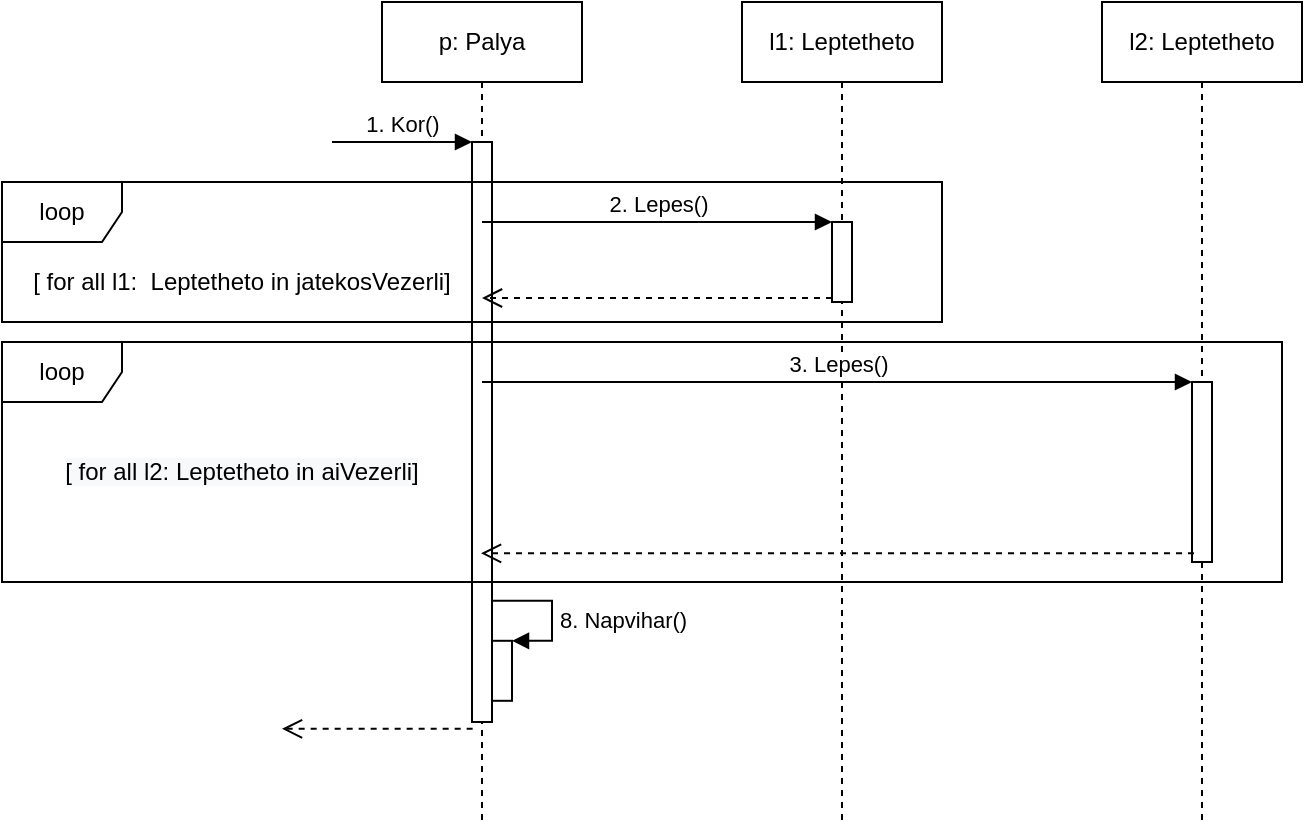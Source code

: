 <mxfile version="14.4.3" type="github">
  <diagram id="ig4ONSyhfNFMPqTWKNNK" name="Page-1">
    <mxGraphModel dx="2005" dy="439" grid="1" gridSize="10" guides="1" tooltips="1" connect="1" arrows="1" fold="1" page="1" pageScale="1" pageWidth="827" pageHeight="1169" math="0" shadow="0">
      <root>
        <mxCell id="0" />
        <mxCell id="1" parent="0" />
        <mxCell id="E092-3JNbuzqqDDcSKRp-1" value="p: Palya" style="shape=umlLifeline;perimeter=lifelinePerimeter;whiteSpace=wrap;html=1;container=1;collapsible=0;recursiveResize=0;outlineConnect=0;" parent="1" vertex="1">
          <mxGeometry x="90" y="110" width="100" height="410" as="geometry" />
        </mxCell>
        <mxCell id="E092-3JNbuzqqDDcSKRp-4" value="" style="html=1;points=[];perimeter=orthogonalPerimeter;" parent="E092-3JNbuzqqDDcSKRp-1" vertex="1">
          <mxGeometry x="45" y="70" width="10" height="290" as="geometry" />
        </mxCell>
        <mxCell id="E092-3JNbuzqqDDcSKRp-5" value="1. Kor()" style="html=1;verticalAlign=bottom;endArrow=block;entryX=0;entryY=0;" parent="E092-3JNbuzqqDDcSKRp-1" target="E092-3JNbuzqqDDcSKRp-4" edge="1">
          <mxGeometry relative="1" as="geometry">
            <mxPoint x="-25" y="70" as="sourcePoint" />
          </mxGeometry>
        </mxCell>
        <mxCell id="E092-3JNbuzqqDDcSKRp-6" value="" style="html=1;verticalAlign=bottom;endArrow=open;dashed=1;endSize=8;exitX=0.033;exitY=0.989;exitDx=0;exitDy=0;exitPerimeter=0;" parent="E092-3JNbuzqqDDcSKRp-1" edge="1">
          <mxGeometry x="-0.274" y="-94" relative="1" as="geometry">
            <mxPoint x="-50" y="363.4" as="targetPoint" />
            <mxPoint as="offset" />
            <mxPoint x="45.33" y="363.35" as="sourcePoint" />
          </mxGeometry>
        </mxCell>
        <mxCell id="E092-3JNbuzqqDDcSKRp-51" value="" style="html=1;points=[];perimeter=orthogonalPerimeter;" parent="E092-3JNbuzqqDDcSKRp-1" vertex="1">
          <mxGeometry x="55" y="319.4" width="10" height="30" as="geometry" />
        </mxCell>
        <mxCell id="E092-3JNbuzqqDDcSKRp-52" value="8. Napvihar()" style="edgeStyle=orthogonalEdgeStyle;html=1;align=left;spacingLeft=2;endArrow=block;rounded=0;entryX=1;entryY=0;" parent="E092-3JNbuzqqDDcSKRp-1" target="E092-3JNbuzqqDDcSKRp-51" edge="1">
          <mxGeometry x="0.143" relative="1" as="geometry">
            <mxPoint x="55" y="299.4" as="sourcePoint" />
            <Array as="points">
              <mxPoint x="85" y="299.4" />
              <mxPoint x="85" y="319.4" />
            </Array>
            <mxPoint as="offset" />
          </mxGeometry>
        </mxCell>
        <mxCell id="E092-3JNbuzqqDDcSKRp-2" value="l1: Leptetheto" style="shape=umlLifeline;perimeter=lifelinePerimeter;whiteSpace=wrap;html=1;container=1;collapsible=0;recursiveResize=0;outlineConnect=0;" parent="1" vertex="1">
          <mxGeometry x="270" y="110" width="100" height="410" as="geometry" />
        </mxCell>
        <mxCell id="E092-3JNbuzqqDDcSKRp-7" value="" style="html=1;points=[];perimeter=orthogonalPerimeter;" parent="E092-3JNbuzqqDDcSKRp-2" vertex="1">
          <mxGeometry x="45" y="110" width="10" height="40" as="geometry" />
        </mxCell>
        <mxCell id="E092-3JNbuzqqDDcSKRp-3" value="l2: Leptetheto" style="shape=umlLifeline;perimeter=lifelinePerimeter;whiteSpace=wrap;html=1;container=1;collapsible=0;recursiveResize=0;outlineConnect=0;" parent="1" vertex="1">
          <mxGeometry x="450" y="110" width="100" height="410" as="geometry" />
        </mxCell>
        <mxCell id="E092-3JNbuzqqDDcSKRp-16" value="" style="html=1;points=[];perimeter=orthogonalPerimeter;" parent="E092-3JNbuzqqDDcSKRp-3" vertex="1">
          <mxGeometry x="45" y="190" width="10" height="90" as="geometry" />
        </mxCell>
        <mxCell id="E092-3JNbuzqqDDcSKRp-8" value="2. Lepes()" style="html=1;verticalAlign=bottom;endArrow=block;entryX=0;entryY=0;" parent="1" source="E092-3JNbuzqqDDcSKRp-1" target="E092-3JNbuzqqDDcSKRp-7" edge="1">
          <mxGeometry relative="1" as="geometry">
            <mxPoint x="245" y="200" as="sourcePoint" />
          </mxGeometry>
        </mxCell>
        <mxCell id="E092-3JNbuzqqDDcSKRp-9" value="" style="html=1;verticalAlign=bottom;endArrow=open;dashed=1;endSize=8;exitX=0;exitY=0.95;" parent="1" source="E092-3JNbuzqqDDcSKRp-7" target="E092-3JNbuzqqDDcSKRp-1" edge="1">
          <mxGeometry x="-0.031" y="-6" relative="1" as="geometry">
            <mxPoint x="245" y="276" as="targetPoint" />
            <mxPoint as="offset" />
          </mxGeometry>
        </mxCell>
        <mxCell id="E092-3JNbuzqqDDcSKRp-17" value="3. Lepes()" style="html=1;verticalAlign=bottom;endArrow=block;entryX=0;entryY=0;" parent="1" source="E092-3JNbuzqqDDcSKRp-1" target="E092-3JNbuzqqDDcSKRp-16" edge="1">
          <mxGeometry relative="1" as="geometry">
            <mxPoint x="425" y="300" as="sourcePoint" />
          </mxGeometry>
        </mxCell>
        <mxCell id="E092-3JNbuzqqDDcSKRp-18" value="" style="html=1;verticalAlign=bottom;endArrow=open;dashed=1;endSize=8;exitX=0.1;exitY=0.989;exitDx=0;exitDy=0;exitPerimeter=0;" parent="1" edge="1">
          <mxGeometry relative="1" as="geometry">
            <mxPoint x="139.5" y="385.66" as="targetPoint" />
            <mxPoint x="496" y="385.66" as="sourcePoint" />
          </mxGeometry>
        </mxCell>
        <mxCell id="E092-3JNbuzqqDDcSKRp-33" value="loop" style="shape=umlFrame;whiteSpace=wrap;html=1;" parent="1" vertex="1">
          <mxGeometry x="-100" y="200" width="470" height="70" as="geometry" />
        </mxCell>
        <mxCell id="E092-3JNbuzqqDDcSKRp-34" value="[ for all l1:&amp;nbsp; Leptetheto in jatekosVezerli]" style="text;html=1;strokeColor=none;fillColor=none;align=center;verticalAlign=middle;whiteSpace=wrap;rounded=0;" parent="1" vertex="1">
          <mxGeometry x="-90" y="240" width="220" height="20" as="geometry" />
        </mxCell>
        <mxCell id="E092-3JNbuzqqDDcSKRp-62" value="loop" style="shape=umlFrame;whiteSpace=wrap;html=1;" parent="1" vertex="1">
          <mxGeometry x="-100" y="280" width="640" height="120" as="geometry" />
        </mxCell>
        <mxCell id="E092-3JNbuzqqDDcSKRp-63" value="&lt;br&gt;&lt;br&gt;&lt;span style=&quot;color: rgb(0 , 0 , 0) ; font-family: &amp;#34;helvetica&amp;#34; ; font-size: 12px ; font-style: normal ; font-weight: 400 ; letter-spacing: normal ; text-align: center ; text-indent: 0px ; text-transform: none ; word-spacing: 0px ; background-color: rgb(248 , 249 , 250) ; display: inline ; float: none&quot;&gt;[ for all l2: Leptetheto in aiVezerli]&lt;/span&gt;" style="text;html=1;strokeColor=none;fillColor=none;align=center;verticalAlign=middle;whiteSpace=wrap;rounded=0;" parent="1" vertex="1">
          <mxGeometry x="-100" y="320" width="240" height="20" as="geometry" />
        </mxCell>
      </root>
    </mxGraphModel>
  </diagram>
</mxfile>
